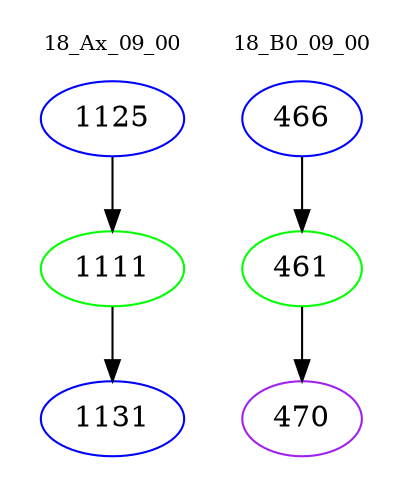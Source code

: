 digraph{
subgraph cluster_0 {
color = white
label = "18_Ax_09_00";
fontsize=10;
T0_1125 [label="1125", color="blue"]
T0_1125 -> T0_1111 [color="black"]
T0_1111 [label="1111", color="green"]
T0_1111 -> T0_1131 [color="black"]
T0_1131 [label="1131", color="blue"]
}
subgraph cluster_1 {
color = white
label = "18_B0_09_00";
fontsize=10;
T1_466 [label="466", color="blue"]
T1_466 -> T1_461 [color="black"]
T1_461 [label="461", color="green"]
T1_461 -> T1_470 [color="black"]
T1_470 [label="470", color="purple"]
}
}
